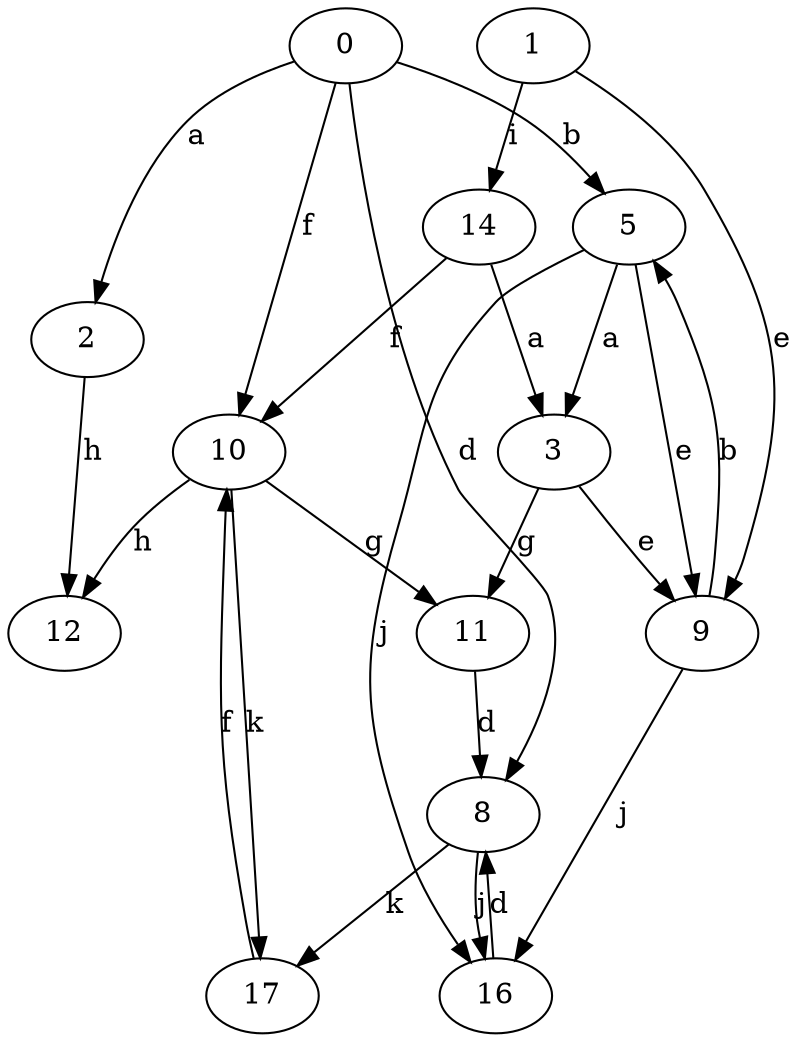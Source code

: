 strict digraph  {
2;
3;
5;
8;
9;
10;
0;
11;
12;
1;
14;
16;
17;
2 -> 12  [label=h];
3 -> 9  [label=e];
3 -> 11  [label=g];
5 -> 3  [label=a];
5 -> 9  [label=e];
5 -> 16  [label=j];
8 -> 16  [label=j];
8 -> 17  [label=k];
9 -> 5  [label=b];
9 -> 16  [label=j];
10 -> 11  [label=g];
10 -> 12  [label=h];
10 -> 17  [label=k];
0 -> 2  [label=a];
0 -> 5  [label=b];
0 -> 8  [label=d];
0 -> 10  [label=f];
11 -> 8  [label=d];
1 -> 9  [label=e];
1 -> 14  [label=i];
14 -> 3  [label=a];
14 -> 10  [label=f];
16 -> 8  [label=d];
17 -> 10  [label=f];
}
